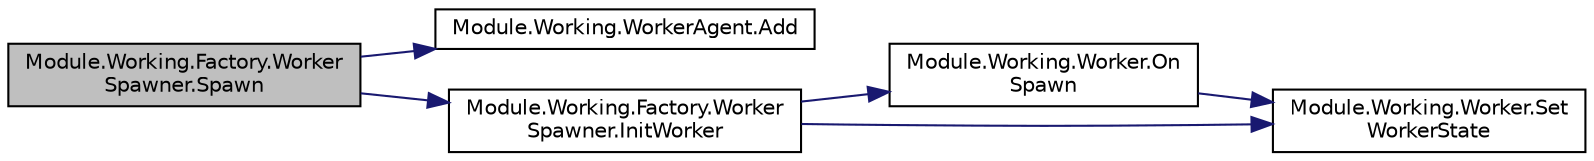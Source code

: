 digraph "Module.Working.Factory.WorkerSpawner.Spawn"
{
 // LATEX_PDF_SIZE
  edge [fontname="Helvetica",fontsize="10",labelfontname="Helvetica",labelfontsize="10"];
  node [fontname="Helvetica",fontsize="10",shape=record];
  rankdir="LR";
  Node1 [label="Module.Working.Factory.Worker\lSpawner.Spawn",height=0.2,width=0.4,color="black", fillcolor="grey75", style="filled", fontcolor="black",tooltip=" "];
  Node1 -> Node2 [color="midnightblue",fontsize="10",style="solid",fontname="Helvetica"];
  Node2 [label="Module.Working.WorkerAgent.Add",height=0.2,width=0.4,color="black", fillcolor="white", style="filled",URL="$classModule_1_1Working_1_1WorkerAgent.html#a806460d3337bc23946793811ef0153f8",tooltip="Workerを指定数追加します"];
  Node1 -> Node3 [color="midnightblue",fontsize="10",style="solid",fontname="Helvetica"];
  Node3 [label="Module.Working.Factory.Worker\lSpawner.InitWorker",height=0.2,width=0.4,color="black", fillcolor="white", style="filled",URL="$classModule_1_1Working_1_1Factory_1_1WorkerSpawner.html#a3bd1eddf8ed6d085685b07cd670fc708",tooltip=" "];
  Node3 -> Node4 [color="midnightblue",fontsize="10",style="solid",fontname="Helvetica"];
  Node4 [label="Module.Working.Worker.On\lSpawn",height=0.2,width=0.4,color="black", fillcolor="white", style="filled",URL="$classModule_1_1Working_1_1Worker.html#a269c989987eb8bffc23d6dd73b725077",tooltip=" "];
  Node4 -> Node5 [color="midnightblue",fontsize="10",style="solid",fontname="Helvetica"];
  Node5 [label="Module.Working.Worker.Set\lWorkerState",height=0.2,width=0.4,color="black", fillcolor="white", style="filled",URL="$classModule_1_1Working_1_1Worker.html#aef8170fa48e94cf709f865386be24688",tooltip=" "];
  Node3 -> Node5 [color="midnightblue",fontsize="10",style="solid",fontname="Helvetica"];
}
